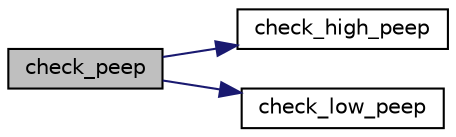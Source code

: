 digraph "check_peep"
{
 // LATEX_PDF_SIZE
  edge [fontname="Helvetica",fontsize="10",labelfontname="Helvetica",labelfontsize="10"];
  node [fontname="Helvetica",fontsize="10",shape=record];
  rankdir="LR";
  Node1 [label="check_peep",height=0.2,width=0.4,color="black", fillcolor="grey75", style="filled", fontcolor="black",tooltip=" "];
  Node1 -> Node2 [color="midnightblue",fontsize="10",style="solid",fontname="Helvetica"];
  Node2 [label="check_high_peep",height=0.2,width=0.4,color="black", fillcolor="white", style="filled",URL="$alarms_8cpp.html#af025d055837f566022540f29b4c88031",tooltip=" "];
  Node1 -> Node3 [color="midnightblue",fontsize="10",style="solid",fontname="Helvetica"];
  Node3 [label="check_low_peep",height=0.2,width=0.4,color="black", fillcolor="white", style="filled",URL="$alarms_8cpp.html#a2a0dea07b57b02895b23a657290bd9e4",tooltip=" "];
}
